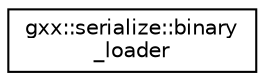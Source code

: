 digraph "Graphical Class Hierarchy"
{
  edge [fontname="Helvetica",fontsize="10",labelfontname="Helvetica",labelfontsize="10"];
  node [fontname="Helvetica",fontsize="10",shape=record];
  rankdir="LR";
  Node1 [label="gxx::serialize::binary\l_loader",height=0.2,width=0.4,color="black", fillcolor="white", style="filled",URL="$classgxx_1_1serialize_1_1binary__loader.html"];
}
